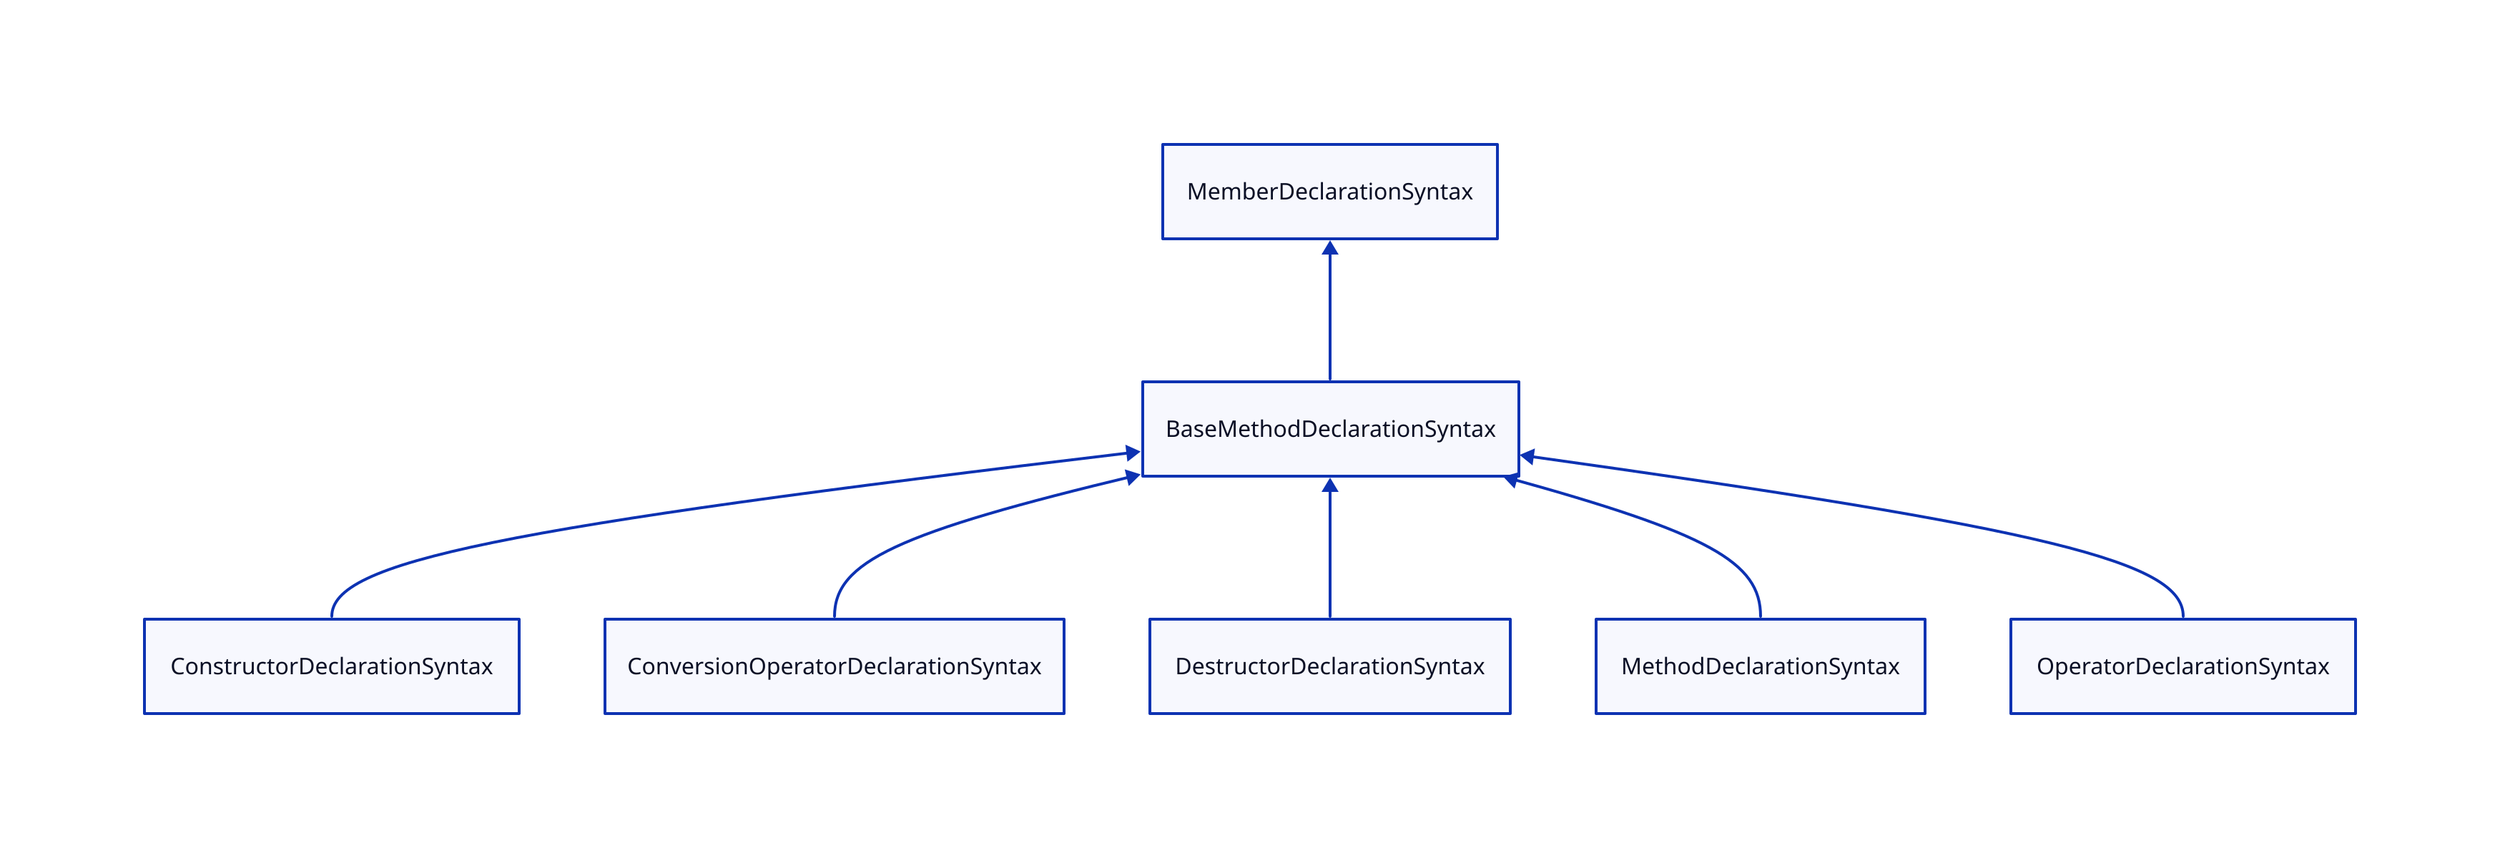 direction: up

BaseMethodDeclarationSyntax -> MemberDeclarationSyntax
ConstructorDeclarationSyntax -> BaseMethodDeclarationSyntax
ConversionOperatorDeclarationSyntax -> BaseMethodDeclarationSyntax
DestructorDeclarationSyntax -> BaseMethodDeclarationSyntax
MethodDeclarationSyntax -> BaseMethodDeclarationSyntax
OperatorDeclarationSyntax -> BaseMethodDeclarationSyntax